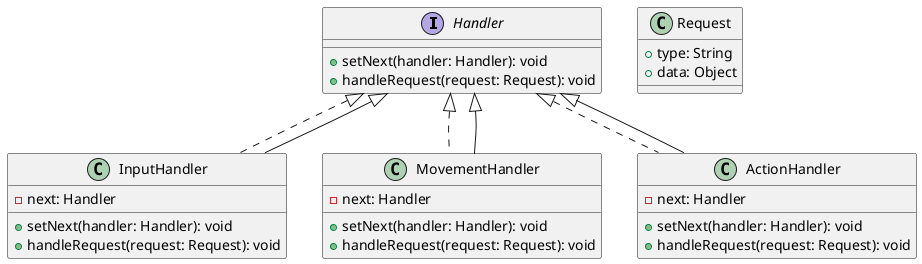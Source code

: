 @startuml
hide footbox

interface Handler {
    +setNext(handler: Handler): void
    +handleRequest(request: Request): void
}

class InputHandler implements Handler {
    -next: Handler
    +setNext(handler: Handler): void
    +handleRequest(request: Request): void
}

class MovementHandler implements Handler {
    -next: Handler
    +setNext(handler: Handler): void
    +handleRequest(request: Request): void
}

class ActionHandler implements Handler {
    -next: Handler
    +setNext(handler: Handler): void
    +handleRequest(request: Request): void
}

class Request {
    +type: String
    +data: Object
}

Handler <|-- InputHandler
Handler <|-- MovementHandler
Handler <|-- ActionHandler

@enduml
